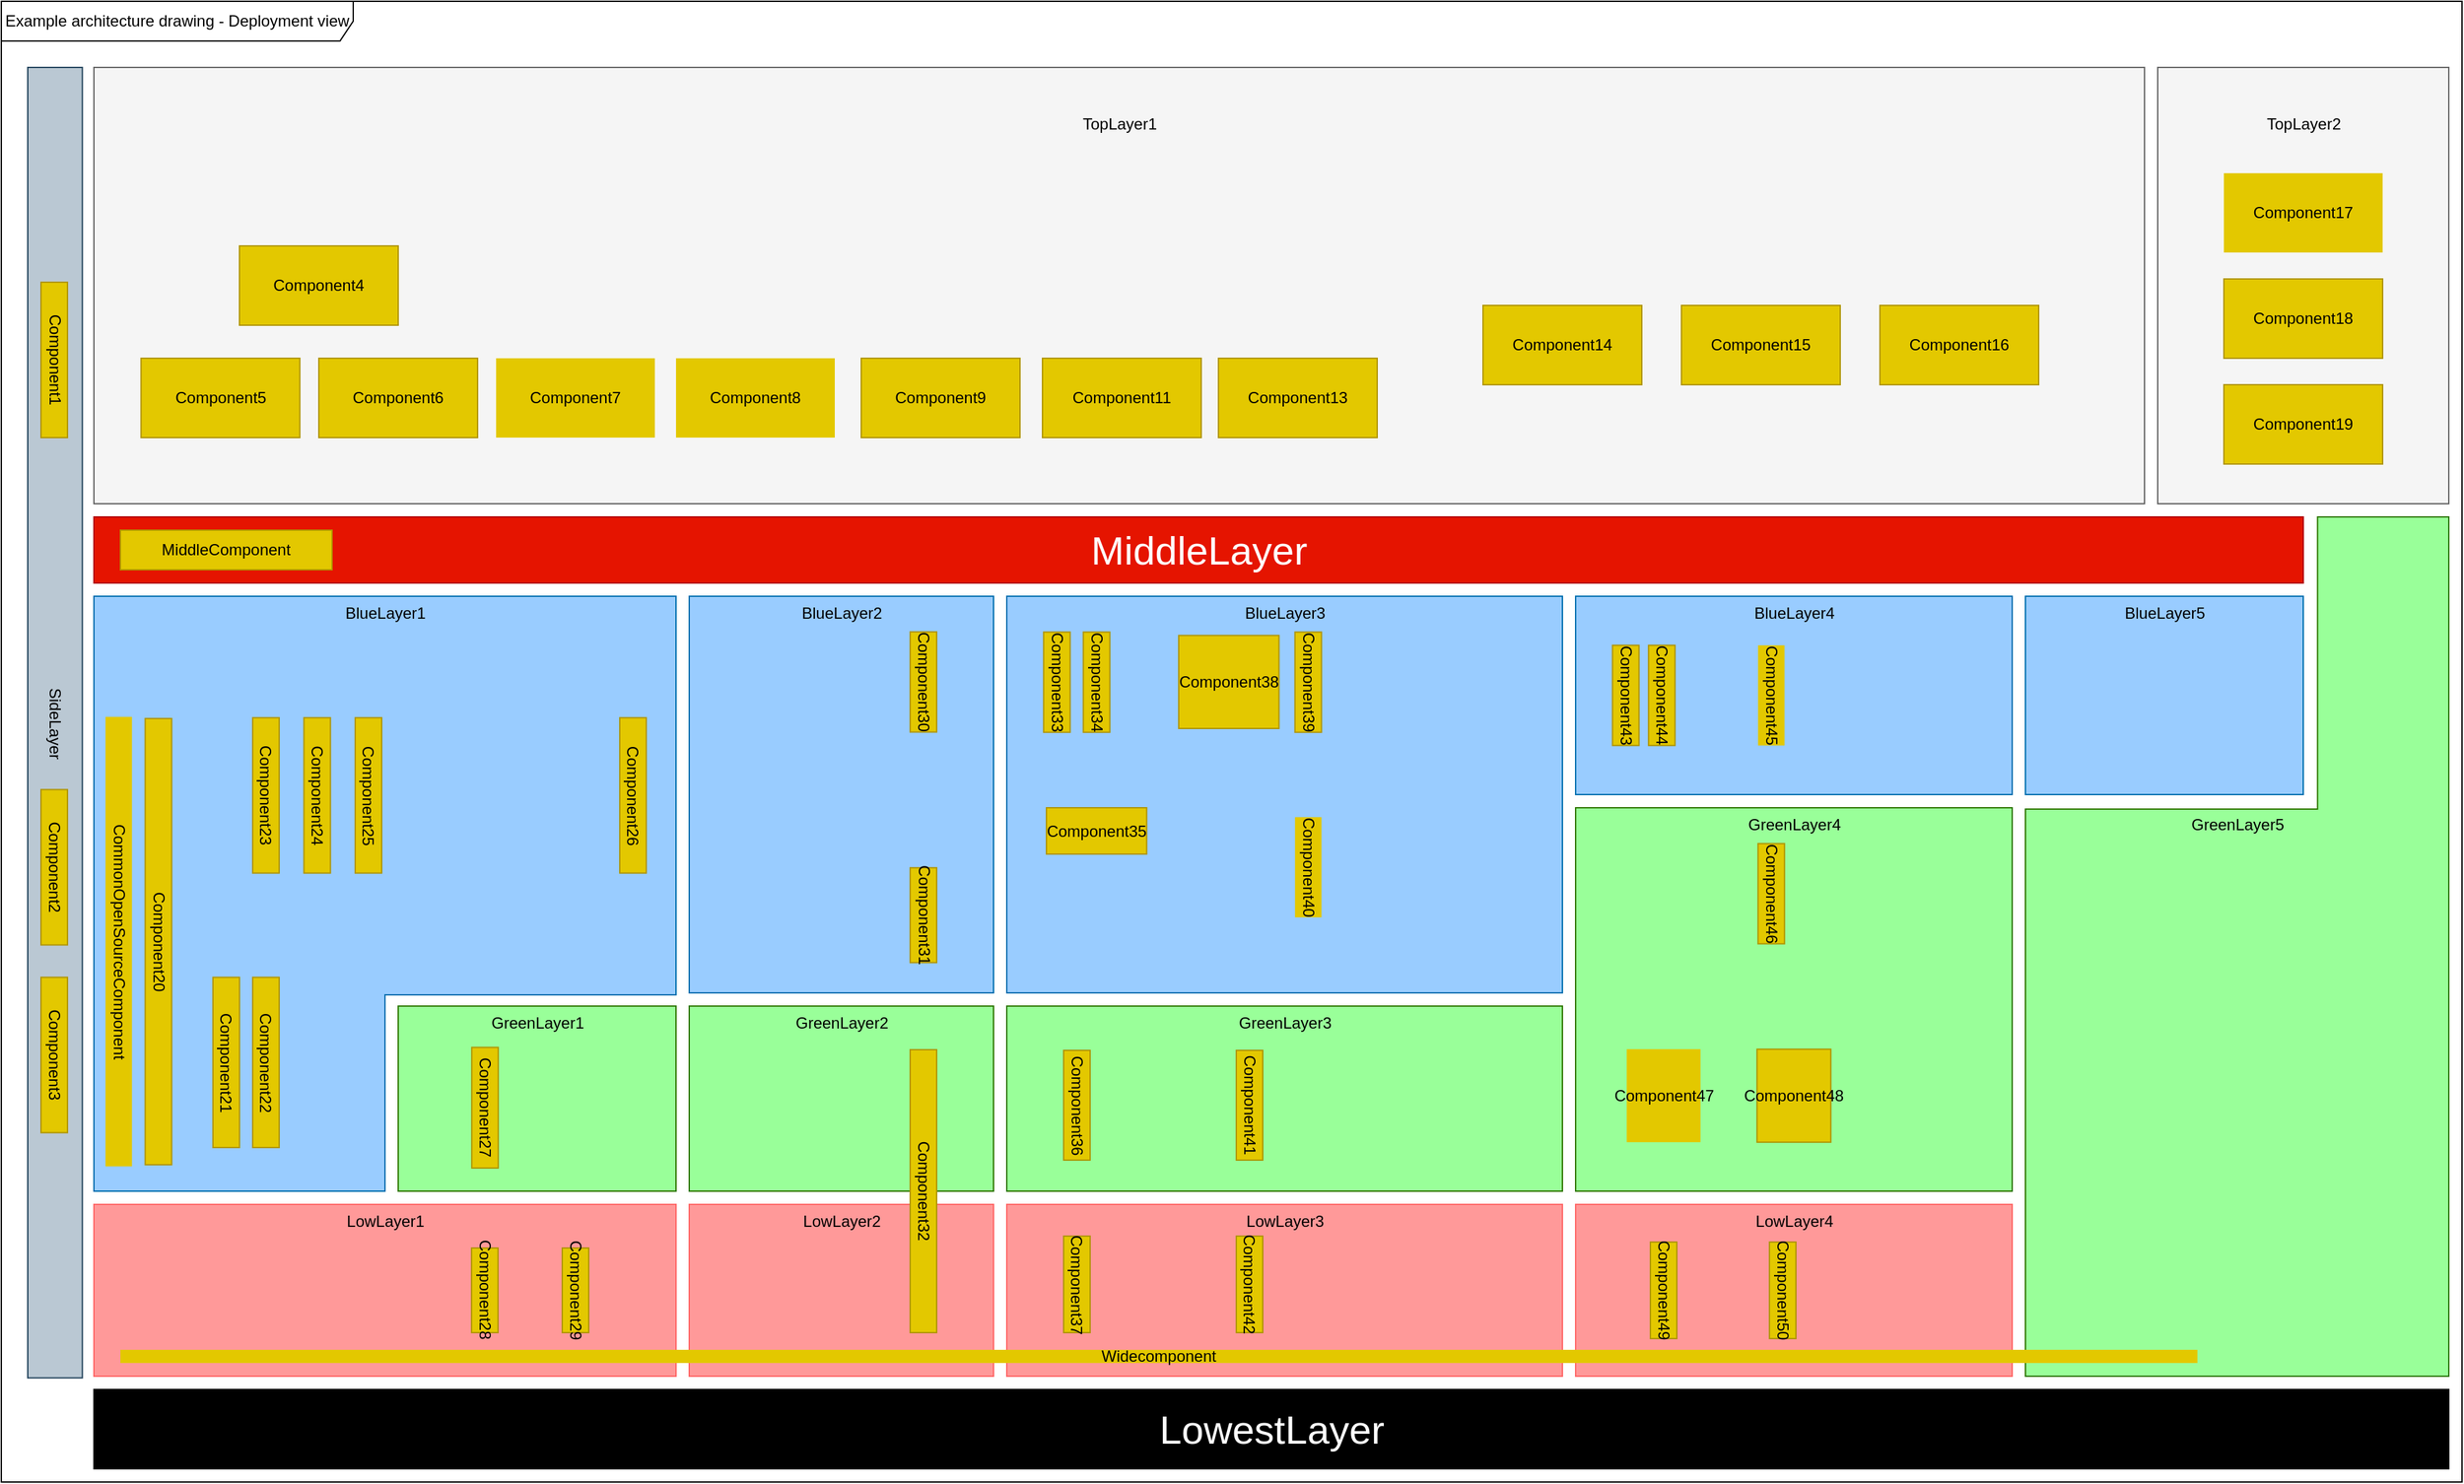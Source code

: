 <mxfile version="16.4.0" type="device"><diagram id="4eYznt8E3lfN3n4vERPk" name="Page-1"><mxGraphModel dx="2377" dy="1620" grid="1" gridSize="10" guides="1" tooltips="1" connect="1" arrows="1" fold="1" page="1" pageScale="1" pageWidth="1169" pageHeight="827" math="0" shadow="0"><root><mxCell id="0"/><mxCell id="1" parent="0"/><mxCell id="qDt3_gK_booRMUSueBpF-2" value="TopLayer1" style="verticalLabelPosition=top;verticalAlign=bottom;html=1;shape=mxgraph.basic.polygon;polyCoords=[[0,0],[1,0],[1,0.25],[1,0.75],[1,1],[0,1],[0,0.75],[0,0.25]];polyline=0;fontColor=#000000;fillColor=#f5f5f5;strokeColor=#666666;labelPosition=center;align=center;spacingTop=0;spacing=-50;" parent="1" vertex="1"><mxGeometry x="110" y="90" width="1550" height="330" as="geometry"/></mxCell><mxCell id="-IZjzJpV-4UzmD3kmh02-1" value="Example architecture drawing - Deployment view" style="shape=umlFrame;whiteSpace=wrap;html=1;width=266;height=30;fontColor=#000000;" parent="1" vertex="1"><mxGeometry x="40" y="40" width="1860" height="1120" as="geometry"/></mxCell><mxCell id="M2AuLSZrqFfz5knSvlpv-3" value="SideLayer" style="verticalLabelPosition=middle;verticalAlign=middle;html=1;shape=mxgraph.basic.polygon;polyCoords=[[0,0],[0.75,0],[1,0],[1,1],[0.75,1],[0,1],[0,0.75],[0,0.25]];polyline=0;rotation=90;labelPosition=center;align=center;fillColor=#bac8d3;strokeColor=#23445d;fontColor=#000000;" parent="1" vertex="1"><mxGeometry x="-415" y="565" width="991.25" height="41.25" as="geometry"/></mxCell><mxCell id="M2AuLSZrqFfz5knSvlpv-19" value="TopLayer2" style="verticalLabelPosition=top;verticalAlign=bottom;html=1;shape=mxgraph.basic.polygon;polyCoords=[[0,0],[1,0],[1,0.25],[1,0.75],[1,1],[0,1],[0,0.75],[0,0.25]];polyline=0;fontColor=#000000;fillColor=#f5f5f5;strokeColor=#666666;labelPosition=center;align=center;spacingTop=0;spacing=-50;" parent="1" vertex="1"><mxGeometry x="1670" y="90" width="220" height="330" as="geometry"/></mxCell><mxCell id="M2AuLSZrqFfz5knSvlpv-23" value="MiddleLayer" style="verticalLabelPosition=middle;verticalAlign=middle;html=1;shape=mxgraph.basic.polygon;polyCoords=[[0,0],[1,0],[1,0.25],[1,0.75],[1,1],[0,1],[0,0.75],[0,0.25]];polyline=0;fontColor=#FFFFFF;fillColor=#e51400;strokeColor=#B20000;labelPosition=center;align=center;fontSize=30;" parent="1" vertex="1"><mxGeometry x="110" y="430" width="1670" height="50" as="geometry"/></mxCell><mxCell id="M2AuLSZrqFfz5knSvlpv-25" value="LowestLayer" style="verticalLabelPosition=middle;verticalAlign=middle;html=1;shape=mxgraph.basic.polygon;polyCoords=[[0,0],[1,0],[1,0.25],[1,0.75],[1,1],[0,1],[0,0.75],[0,0.25]];polyline=0;fontColor=#FFFFFF;fillColor=#000000;strokeColor=#000000;labelPosition=center;align=center;fontSize=30;" parent="1" vertex="1"><mxGeometry x="110" y="1090" width="1780" height="60" as="geometry"/></mxCell><mxCell id="M2AuLSZrqFfz5knSvlpv-26" value="BlueLayer1" style="verticalLabelPosition=top;verticalAlign=bottom;html=1;shape=mxgraph.basic.polygon;polyCoords=[[0,0],[1,0],[1,0.25],[1,0.67],[0.5,0.67],[0.5,1],[0,1],[0,0.25]];polyline=0;fillColor=#99CCFF;strokeColor=#006EAF;fontColor=#000000;labelPosition=center;align=center;spacing=-20;labelBackgroundColor=none;" parent="1" vertex="1"><mxGeometry x="110" y="490" width="440" height="450" as="geometry"/></mxCell><mxCell id="M2AuLSZrqFfz5knSvlpv-29" value="BlueLayer2" style="verticalLabelPosition=top;verticalAlign=bottom;html=1;shape=mxgraph.basic.polygon;polyCoords=[[0,0],[1,0],[1,0.25],[1,0.67],[1,1],[0.5,1],[0,1],[0,0.25]];polyline=0;fillColor=#99CCFF;strokeColor=#006EAF;fontColor=#000000;spacing=-20;labelPosition=center;align=center;labelBackgroundColor=none;" parent="1" vertex="1"><mxGeometry x="560" y="490" width="230" height="300" as="geometry"/></mxCell><mxCell id="M2AuLSZrqFfz5knSvlpv-31" value="BlueLayer3" style="verticalLabelPosition=top;verticalAlign=bottom;html=1;shape=mxgraph.basic.polygon;polyCoords=[[0,0],[1,0],[1,0.25],[1,0.67],[1,1],[0.5,1],[0,1],[0,0.25]];polyline=0;fillColor=#99CCFF;strokeColor=#006EAF;fontColor=#000000;labelPosition=center;align=center;spacing=-20;labelBackgroundColor=none;" parent="1" vertex="1"><mxGeometry x="800" y="490" width="420" height="300" as="geometry"/></mxCell><mxCell id="M2AuLSZrqFfz5knSvlpv-32" value="BlueLayer4" style="verticalLabelPosition=top;verticalAlign=bottom;html=1;shape=mxgraph.basic.polygon;polyCoords=[[0,0],[1,0],[1,0.25],[1,0.67],[1,1],[0.5,1],[0,1],[0,0.25]];polyline=0;fillColor=#99CCFF;strokeColor=#006EAF;fontColor=#000000;labelPosition=center;align=center;spacing=-20;labelBackgroundColor=none;" parent="1" vertex="1"><mxGeometry x="1230" y="490" width="330" height="150" as="geometry"/></mxCell><mxCell id="M2AuLSZrqFfz5knSvlpv-33" value="BlueLayer5" style="verticalLabelPosition=top;verticalAlign=bottom;html=1;shape=mxgraph.basic.polygon;polyCoords=[[0,0],[1,0],[1,0.25],[1,0.67],[1,1],[0.5,1],[0,1],[0,0.25]];polyline=0;fillColor=#99CCFF;strokeColor=#006EAF;fontColor=#000000;labelPosition=center;align=center;spacing=-20;" parent="1" vertex="1"><mxGeometry x="1570" y="490" width="210" height="150" as="geometry"/></mxCell><mxCell id="M2AuLSZrqFfz5knSvlpv-35" value="GreenLayer4" style="verticalLabelPosition=top;verticalAlign=bottom;html=1;shape=mxgraph.basic.polygon;polyCoords=[[0,0],[1,0],[1,0.25],[1,0.67],[1,1],[0.5,1],[0,1],[0,0.25]];polyline=0;fillColor=#99FF99;strokeColor=#2D7600;fontColor=#000000;spacing=-20;labelPosition=center;align=center;labelBackgroundColor=none;" parent="1" vertex="1"><mxGeometry x="1230" y="650" width="330" height="290" as="geometry"/></mxCell><mxCell id="M2AuLSZrqFfz5knSvlpv-36" value="GreenLayer1" style="verticalLabelPosition=top;verticalAlign=bottom;html=1;shape=mxgraph.basic.polygon;polyCoords=[[0,0],[1,0],[1,0.25],[1,0.67],[1,1],[0.5,1],[0,1],[0,0.25]];polyline=0;fillColor=#99FF99;strokeColor=#2D7600;fontColor=#000000;labelPosition=center;align=center;spacing=-20;labelBackgroundColor=none;" parent="1" vertex="1"><mxGeometry x="340" y="800" width="210" height="140" as="geometry"/></mxCell><mxCell id="M2AuLSZrqFfz5knSvlpv-37" value="GreenLayer2" style="verticalLabelPosition=top;verticalAlign=bottom;html=1;shape=mxgraph.basic.polygon;polyCoords=[[0,0],[1,0],[1,0.25],[1,0.67],[1,1],[0.5,1],[0,1],[0,0.25]];polyline=0;fillColor=#99FF99;strokeColor=#2D7600;fontColor=#000000;labelPosition=center;align=center;spacing=-20;labelBackgroundColor=none;" parent="1" vertex="1"><mxGeometry x="560" y="800" width="230" height="140" as="geometry"/></mxCell><mxCell id="M2AuLSZrqFfz5knSvlpv-38" value="GreenLayer3" style="verticalLabelPosition=top;verticalAlign=bottom;html=1;shape=mxgraph.basic.polygon;polyCoords=[[0,0],[1,0],[1,0.25],[1,0.67],[1,1],[0.5,1],[0,1],[0,0.25]];polyline=0;fillColor=#99FF99;strokeColor=#2D7600;fontColor=#000000;labelPosition=center;align=center;spacing=-20;labelBackgroundColor=none;" parent="1" vertex="1"><mxGeometry x="800" y="800" width="420" height="140" as="geometry"/></mxCell><mxCell id="M2AuLSZrqFfz5knSvlpv-39" value="GreenLayer5" style="verticalLabelPosition=top;verticalAlign=bottom;html=1;shape=mxgraph.basic.polygon;polyCoords=[[0.69,0.34],[0.69,0],[1,0],[1,0.67],[1,1],[0.5,1],[0,1],[0,0.34]];polyline=0;fillColor=#99FF99;strokeColor=#2D7600;fontColor=#000000;labelPosition=center;align=center;spacing=-240;" parent="1" vertex="1"><mxGeometry x="1570" y="430" width="320" height="650" as="geometry"/></mxCell><mxCell id="M2AuLSZrqFfz5knSvlpv-41" value="LowLayer1" style="verticalLabelPosition=top;verticalAlign=bottom;html=1;shape=mxgraph.basic.polygon;polyCoords=[[0,0],[1,0],[1,0.25],[1,0.67],[1,1],[0.5,1],[0,1],[0,0.25]];polyline=0;fillColor=#FF9999;strokeColor=#FF6666;fontColor=#000000;labelPosition=center;align=center;spacing=-20;labelBackgroundColor=none;" parent="1" vertex="1"><mxGeometry x="110" y="950" width="440" height="130" as="geometry"/></mxCell><mxCell id="M2AuLSZrqFfz5knSvlpv-42" value="LowLayer2" style="verticalLabelPosition=top;verticalAlign=bottom;html=1;shape=mxgraph.basic.polygon;polyCoords=[[0,0],[1,0],[1,0.25],[1,0.67],[1,1],[0.5,1],[0,1],[0,0.25]];polyline=0;fillColor=#FF9999;strokeColor=#FF6666;fontColor=#000000;labelPosition=center;align=center;spacing=-20;labelBackgroundColor=none;" parent="1" vertex="1"><mxGeometry x="560" y="950" width="230" height="130" as="geometry"/></mxCell><mxCell id="M2AuLSZrqFfz5knSvlpv-43" value="LowLayer3" style="verticalLabelPosition=top;verticalAlign=bottom;html=1;shape=mxgraph.basic.polygon;polyCoords=[[0,0],[1,0],[1,0.25],[1,0.67],[1,1],[0.5,1],[0,1],[0,0.25]];polyline=0;fillColor=#FF9999;strokeColor=#FF6666;fontColor=#000000;labelPosition=center;align=center;spacing=-20;labelBackgroundColor=none;" parent="1" vertex="1"><mxGeometry x="800" y="950" width="420" height="130" as="geometry"/></mxCell><mxCell id="M2AuLSZrqFfz5knSvlpv-44" value="LowLayer4" style="verticalLabelPosition=top;verticalAlign=bottom;html=1;shape=mxgraph.basic.polygon;polyCoords=[[0,0],[1,0],[1,0.25],[1,0.67],[1,1],[0.5,1],[0,1],[0,0.25]];polyline=0;fillColor=#FF9999;strokeColor=#FF6666;fontColor=#000000;spacing=-20;labelPosition=center;align=center;labelBackgroundColor=none;" parent="1" vertex="1"><mxGeometry x="1230" y="950" width="330" height="130" as="geometry"/></mxCell><mxCell id="M2AuLSZrqFfz5knSvlpv-4" value="Component1" style="rounded=0;whiteSpace=wrap;html=1;fontColor=#000000;fillColor=#e3c800;strokeColor=#B09500;rotation=90;" parent="1" vertex="1"><mxGeometry x="21.25" y="301.25" width="117.5" height="20" as="geometry"/></mxCell><mxCell id="M2AuLSZrqFfz5knSvlpv-9" value="Component7" style="rounded=0;html=1;fontColor=#000000;fillColor=#E3C800;strokeColor=none;whiteSpace=wrap;" parent="1" vertex="1"><mxGeometry x="414" y="310" width="120" height="60" as="geometry"/></mxCell><mxCell id="M2AuLSZrqFfz5knSvlpv-10" value="Component8" style="rounded=0;html=1;fontColor=#000000;fillColor=#E3C800;strokeColor=none;whiteSpace=wrap;" parent="1" vertex="1"><mxGeometry x="550" y="310" width="120" height="60" as="geometry"/></mxCell><mxCell id="M2AuLSZrqFfz5knSvlpv-11" value="Component9" style="rounded=0;html=1;fontColor=#000000;fillColor=#e3c800;strokeColor=#B09500;whiteSpace=wrap;" parent="1" vertex="1"><mxGeometry x="690" y="310" width="120" height="60" as="geometry"/></mxCell><mxCell id="M2AuLSZrqFfz5knSvlpv-12" value="Component11" style="rounded=0;html=1;fontColor=#000000;fillColor=#e3c800;strokeColor=#B09500;whiteSpace=wrap;" parent="1" vertex="1"><mxGeometry x="827" y="310" width="120" height="60" as="geometry"/></mxCell><mxCell id="M2AuLSZrqFfz5knSvlpv-14" value="Component13" style="rounded=0;html=1;fontColor=#000000;fillColor=#e3c800;strokeColor=#B09500;whiteSpace=wrap;" parent="1" vertex="1"><mxGeometry x="960" y="310" width="120" height="60" as="geometry"/></mxCell><mxCell id="M2AuLSZrqFfz5knSvlpv-16" value="Component14" style="rounded=0;html=1;fontColor=#000000;fillColor=#e3c800;strokeColor=#B09500;whiteSpace=wrap;" parent="1" vertex="1"><mxGeometry x="1160" y="270" width="120" height="60" as="geometry"/></mxCell><mxCell id="M2AuLSZrqFfz5knSvlpv-17" value="Component15" style="rounded=0;html=1;fontColor=#000000;fillColor=#e3c800;strokeColor=#B09500;whiteSpace=wrap;" parent="1" vertex="1"><mxGeometry x="1310" y="270" width="120" height="60" as="geometry"/></mxCell><mxCell id="M2AuLSZrqFfz5knSvlpv-18" value="Component16" style="rounded=0;html=1;fontColor=#000000;fillColor=#e3c800;strokeColor=#B09500;whiteSpace=wrap;" parent="1" vertex="1"><mxGeometry x="1460" y="270" width="120" height="60" as="geometry"/></mxCell><mxCell id="M2AuLSZrqFfz5knSvlpv-20" value="Component17" style="rounded=0;html=1;fontColor=#000000;fillColor=#E3C800;strokeColor=none;whiteSpace=wrap;" parent="1" vertex="1"><mxGeometry x="1720" y="170" width="120" height="60" as="geometry"/></mxCell><mxCell id="M2AuLSZrqFfz5knSvlpv-21" value="Component18" style="rounded=0;html=1;fontColor=#000000;fillColor=#e3c800;strokeColor=#B09500;whiteSpace=wrap;" parent="1" vertex="1"><mxGeometry x="1720" y="250" width="120" height="60" as="geometry"/></mxCell><mxCell id="M2AuLSZrqFfz5knSvlpv-22" value="Component19" style="rounded=0;html=1;fontColor=#000000;fillColor=#e3c800;strokeColor=#B09500;whiteSpace=wrap;" parent="1" vertex="1"><mxGeometry x="1720" y="330" width="120" height="60" as="geometry"/></mxCell><mxCell id="M2AuLSZrqFfz5knSvlpv-24" value="MiddleComponent" style="rounded=0;whiteSpace=wrap;html=1;fontColor=#000000;fillColor=#e3c800;strokeColor=#B09500;" parent="1" vertex="1"><mxGeometry x="130" y="440" width="160" height="30" as="geometry"/></mxCell><mxCell id="M2AuLSZrqFfz5knSvlpv-27" value="Component2" style="rounded=0;whiteSpace=wrap;html=1;fontColor=#000000;fillColor=#e3c800;strokeColor=#B09500;rotation=90;labelBackgroundColor=none;" parent="1" vertex="1"><mxGeometry x="21.25" y="685" width="117.5" height="20" as="geometry"/></mxCell><mxCell id="M2AuLSZrqFfz5knSvlpv-28" value="Component3" style="rounded=0;whiteSpace=wrap;html=1;fontColor=#000000;fillColor=#e3c800;strokeColor=#B09500;rotation=90;labelBackgroundColor=none;" parent="1" vertex="1"><mxGeometry x="21.25" y="827" width="117.5" height="20" as="geometry"/></mxCell><mxCell id="wy8exXfsnPdSOKia4kse-1" value="Widecomponent" style="rounded=0;whiteSpace=wrap;html=1;fontColor=#000000;fillColor=#E3C800;strokeColor=none;" parent="1" vertex="1"><mxGeometry x="130" y="1060" width="1570" height="10" as="geometry"/></mxCell><mxCell id="wy8exXfsnPdSOKia4kse-2" value="CommonOpenSourceComponent" style="rounded=0;whiteSpace=wrap;html=1;fontColor=#000000;fillColor=#E3C800;strokeColor=none;rotation=90;labelBackgroundColor=none;" parent="1" vertex="1"><mxGeometry x="-41.25" y="741.25" width="340" height="20" as="geometry"/></mxCell><mxCell id="wy8exXfsnPdSOKia4kse-3" value="Component20" style="rounded=0;whiteSpace=wrap;html=1;fontColor=#000000;fillColor=#e3c800;strokeColor=#B09500;rotation=90;labelBackgroundColor=none;" parent="1" vertex="1"><mxGeometry x="-10" y="741.25" width="337.5" height="20" as="geometry"/></mxCell><mxCell id="wy8exXfsnPdSOKia4kse-4" value="Component21" style="rounded=0;whiteSpace=wrap;html=1;fontColor=#000000;fillColor=#e3c800;strokeColor=#B09500;rotation=90;labelBackgroundColor=none;" parent="1" vertex="1"><mxGeometry x="145.63" y="832.63" width="128.75" height="20" as="geometry"/></mxCell><mxCell id="wy8exXfsnPdSOKia4kse-6" value="Component22" style="rounded=0;whiteSpace=wrap;html=1;fontColor=#000000;fillColor=#e3c800;strokeColor=#B09500;rotation=90;labelBackgroundColor=none;" parent="1" vertex="1"><mxGeometry x="175.63" y="832.63" width="128.75" height="20" as="geometry"/></mxCell><mxCell id="wy8exXfsnPdSOKia4kse-7" value="Component23" style="rounded=0;whiteSpace=wrap;html=1;fontColor=#000000;fillColor=#e3c800;strokeColor=#B09500;rotation=90;labelBackgroundColor=none;" parent="1" vertex="1"><mxGeometry x="181.25" y="630.63" width="117.5" height="20" as="geometry"/></mxCell><mxCell id="wy8exXfsnPdSOKia4kse-8" value="Component24" style="rounded=0;whiteSpace=wrap;html=1;fontColor=#000000;fillColor=#e3c800;strokeColor=#B09500;rotation=90;labelBackgroundColor=none;" parent="1" vertex="1"><mxGeometry x="220" y="630.63" width="117.5" height="20" as="geometry"/></mxCell><mxCell id="wy8exXfsnPdSOKia4kse-9" value="Component25" style="rounded=0;whiteSpace=wrap;html=1;fontColor=#000000;fillColor=#e3c800;strokeColor=#B09500;rotation=90;labelBackgroundColor=none;" parent="1" vertex="1"><mxGeometry x="258.75" y="630.63" width="117.5" height="20" as="geometry"/></mxCell><mxCell id="wy8exXfsnPdSOKia4kse-11" value="Component27" style="rounded=0;whiteSpace=wrap;html=1;fontColor=#000000;fillColor=#e3c800;strokeColor=#B09500;rotation=90;labelBackgroundColor=none;" parent="1" vertex="1"><mxGeometry x="360" y="866.87" width="91.25" height="20" as="geometry"/></mxCell><mxCell id="wy8exXfsnPdSOKia4kse-15" value="Component26" style="rounded=0;whiteSpace=wrap;html=1;fontColor=#000000;fillColor=#e3c800;strokeColor=#B09500;rotation=90;labelBackgroundColor=none;" parent="1" vertex="1"><mxGeometry x="458.75" y="630.63" width="117.5" height="20" as="geometry"/></mxCell><mxCell id="wy8exXfsnPdSOKia4kse-17" value="Component28" style="rounded=0;whiteSpace=wrap;html=1;fontColor=#000000;fillColor=#e3c800;strokeColor=#B09500;rotation=90;labelBackgroundColor=none;" parent="1" vertex="1"><mxGeometry x="373.44" y="1005" width="64" height="20" as="geometry"/></mxCell><mxCell id="wy8exXfsnPdSOKia4kse-18" value="Component29" style="rounded=0;whiteSpace=wrap;html=1;fontColor=#000000;fillColor=#e3c800;strokeColor=#B09500;rotation=90;labelBackgroundColor=none;" parent="1" vertex="1"><mxGeometry x="442" y="1005" width="64" height="20" as="geometry"/></mxCell><mxCell id="wy8exXfsnPdSOKia4kse-19" value="Component32" style="rounded=0;whiteSpace=wrap;html=1;fontColor=#000000;fillColor=#e3c800;strokeColor=#B09500;rotation=90;labelBackgroundColor=none;" parent="1" vertex="1"><mxGeometry x="630" y="930" width="214" height="20" as="geometry"/></mxCell><mxCell id="wy8exXfsnPdSOKia4kse-20" value="Component37" style="rounded=0;whiteSpace=wrap;html=1;fontColor=#000000;fillColor=#e3c800;strokeColor=#B09500;rotation=90;labelBackgroundColor=none;" parent="1" vertex="1"><mxGeometry x="816.5" y="1000.5" width="73" height="20" as="geometry"/></mxCell><mxCell id="wy8exXfsnPdSOKia4kse-21" value="Component42" style="rounded=0;whiteSpace=wrap;html=1;fontColor=#000000;fillColor=#e3c800;strokeColor=#B09500;rotation=90;labelBackgroundColor=none;" parent="1" vertex="1"><mxGeometry x="947" y="1000.5" width="73" height="20" as="geometry"/></mxCell><mxCell id="wy8exXfsnPdSOKia4kse-22" value="Component41" style="rounded=0;whiteSpace=wrap;html=1;fontColor=#000000;fillColor=#e3c800;strokeColor=#B09500;rotation=90;labelBackgroundColor=none;" parent="1" vertex="1"><mxGeometry x="942" y="865" width="83" height="20" as="geometry"/></mxCell><mxCell id="wy8exXfsnPdSOKia4kse-23" value="Component36" style="rounded=0;whiteSpace=wrap;html=1;fontColor=#000000;fillColor=#e3c800;strokeColor=#B09500;rotation=90;labelBackgroundColor=none;" parent="1" vertex="1"><mxGeometry x="811.5" y="865" width="83" height="20" as="geometry"/></mxCell><mxCell id="wy8exXfsnPdSOKia4kse-24" value="Component49" style="rounded=0;whiteSpace=wrap;html=1;fontColor=#000000;fillColor=#e3c800;strokeColor=#B09500;rotation=90;labelBackgroundColor=none;" parent="1" vertex="1"><mxGeometry x="1260" y="1005" width="73" height="20" as="geometry"/></mxCell><mxCell id="wy8exXfsnPdSOKia4kse-25" value="Component50" style="rounded=0;whiteSpace=wrap;html=1;fontColor=#000000;fillColor=#e3c800;strokeColor=#B09500;rotation=90;labelBackgroundColor=none;" parent="1" vertex="1"><mxGeometry x="1350" y="1005" width="73" height="20" as="geometry"/></mxCell><mxCell id="wy8exXfsnPdSOKia4kse-26" value="Component31" style="rounded=0;whiteSpace=wrap;html=1;fontColor=#000000;fillColor=#e3c800;strokeColor=#B09500;rotation=90;labelBackgroundColor=none;" parent="1" vertex="1"><mxGeometry x="701.13" y="721.25" width="71.75" height="20" as="geometry"/></mxCell><mxCell id="wy8exXfsnPdSOKia4kse-27" value="Component30" style="rounded=0;whiteSpace=wrap;html=1;fontColor=#000000;fillColor=#e3c800;strokeColor=#B09500;rotation=90;labelBackgroundColor=none;" parent="1" vertex="1"><mxGeometry x="699.13" y="544.84" width="75.75" height="20" as="geometry"/></mxCell><mxCell id="wy8exXfsnPdSOKia4kse-28" value="Component33" style="rounded=0;whiteSpace=wrap;html=1;fontColor=#000000;fillColor=#e3c800;strokeColor=#B09500;rotation=90;labelBackgroundColor=none;" parent="1" vertex="1"><mxGeometry x="800" y="545" width="75.75" height="20" as="geometry"/></mxCell><mxCell id="wy8exXfsnPdSOKia4kse-29" value="Component34" style="rounded=0;whiteSpace=wrap;html=1;fontColor=#000000;fillColor=#e3c800;strokeColor=#B09500;rotation=90;labelBackgroundColor=none;" parent="1" vertex="1"><mxGeometry x="830" y="545" width="75.75" height="20" as="geometry"/></mxCell><mxCell id="wy8exXfsnPdSOKia4kse-30" value="Component35" style="rounded=0;whiteSpace=wrap;html=1;fontColor=#000000;fillColor=#e3c800;strokeColor=#B09500;rotation=0;labelBackgroundColor=none;" parent="1" vertex="1"><mxGeometry x="830" y="650" width="75.75" height="35" as="geometry"/></mxCell><mxCell id="wy8exXfsnPdSOKia4kse-31" value="Component39" style="rounded=0;whiteSpace=wrap;html=1;fontColor=#000000;fillColor=#e3c800;strokeColor=#B09500;rotation=90;labelBackgroundColor=none;" parent="1" vertex="1"><mxGeometry x="990" y="545" width="75.75" height="20" as="geometry"/></mxCell><mxCell id="wy8exXfsnPdSOKia4kse-32" value="Component38" style="rounded=0;whiteSpace=wrap;html=1;fontColor=#000000;fillColor=#e3c800;strokeColor=#B09500;rotation=0;labelBackgroundColor=none;" parent="1" vertex="1"><mxGeometry x="930" y="519.68" width="75.75" height="70.32" as="geometry"/></mxCell><mxCell id="wy8exXfsnPdSOKia4kse-33" value="Component40" style="rounded=0;whiteSpace=wrap;html=1;fontColor=#000000;fillColor=#E3C800;strokeColor=none;rotation=90;labelBackgroundColor=none;gradientColor=none;" parent="1" vertex="1"><mxGeometry x="990" y="685" width="75.75" height="20" as="geometry"/></mxCell><mxCell id="wy8exXfsnPdSOKia4kse-34" value="Component46" style="rounded=0;whiteSpace=wrap;html=1;fontColor=#000000;fillColor=#e3c800;strokeColor=#B09500;rotation=90;labelBackgroundColor=none;" parent="1" vertex="1"><mxGeometry x="1340" y="705" width="75.75" height="20" as="geometry"/></mxCell><mxCell id="wy8exXfsnPdSOKia4kse-35" value="Component47" style="rounded=0;whiteSpace=wrap;html=1;fontColor=#000000;fillColor=#E3C800;strokeColor=none;rotation=0;labelBackgroundColor=none;" parent="1" vertex="1"><mxGeometry x="1268.63" y="832.63" width="55.75" height="70.32" as="geometry"/></mxCell><mxCell id="wy8exXfsnPdSOKia4kse-36" value="Component48" style="rounded=0;whiteSpace=wrap;html=1;fontColor=#000000;fillColor=#e3c800;strokeColor=#B09500;rotation=0;labelBackgroundColor=none;" parent="1" vertex="1"><mxGeometry x="1367.12" y="832.63" width="55.75" height="70.32" as="geometry"/></mxCell><mxCell id="wy8exXfsnPdSOKia4kse-37" value="Component45" style="rounded=0;whiteSpace=wrap;html=1;fontColor=#000000;fillColor=#E3C800;strokeColor=none;rotation=90;labelBackgroundColor=none;" parent="1" vertex="1"><mxGeometry x="1340" y="555" width="75.75" height="20" as="geometry"/></mxCell><mxCell id="wy8exXfsnPdSOKia4kse-38" value="Component43" style="rounded=0;whiteSpace=wrap;html=1;fontColor=#000000;fillColor=#e3c800;strokeColor=#B09500;rotation=90;labelBackgroundColor=none;" parent="1" vertex="1"><mxGeometry x="1230" y="555" width="75.75" height="20" as="geometry"/></mxCell><mxCell id="wy8exXfsnPdSOKia4kse-39" value="Component44" style="rounded=0;whiteSpace=wrap;html=1;fontColor=#000000;fillColor=#e3c800;strokeColor=#B09500;rotation=90;labelBackgroundColor=none;" parent="1" vertex="1"><mxGeometry x="1257.25" y="555" width="75.75" height="20" as="geometry"/></mxCell><mxCell id="ZvAp6cTAIgz8CAnFmwb0-4" value="Component4" style="rounded=0;html=1;fontColor=#000000;fillColor=#e3c800;strokeColor=#B09500;whiteSpace=wrap;" parent="1" vertex="1"><mxGeometry x="220" y="225" width="120" height="60" as="geometry"/></mxCell><mxCell id="ZvAp6cTAIgz8CAnFmwb0-5" value="Component5" style="rounded=0;html=1;fontColor=#000000;fillColor=#e3c800;strokeColor=#B09500;whiteSpace=wrap;" parent="1" vertex="1"><mxGeometry x="145.63" y="310" width="120" height="60" as="geometry"/></mxCell><mxCell id="ZvAp6cTAIgz8CAnFmwb0-6" value="Component6" style="rounded=0;html=1;fontColor=#000000;fillColor=#e3c800;strokeColor=#B09500;whiteSpace=wrap;" parent="1" vertex="1"><mxGeometry x="280" y="310" width="120" height="60" as="geometry"/></mxCell></root></mxGraphModel></diagram></mxfile>
